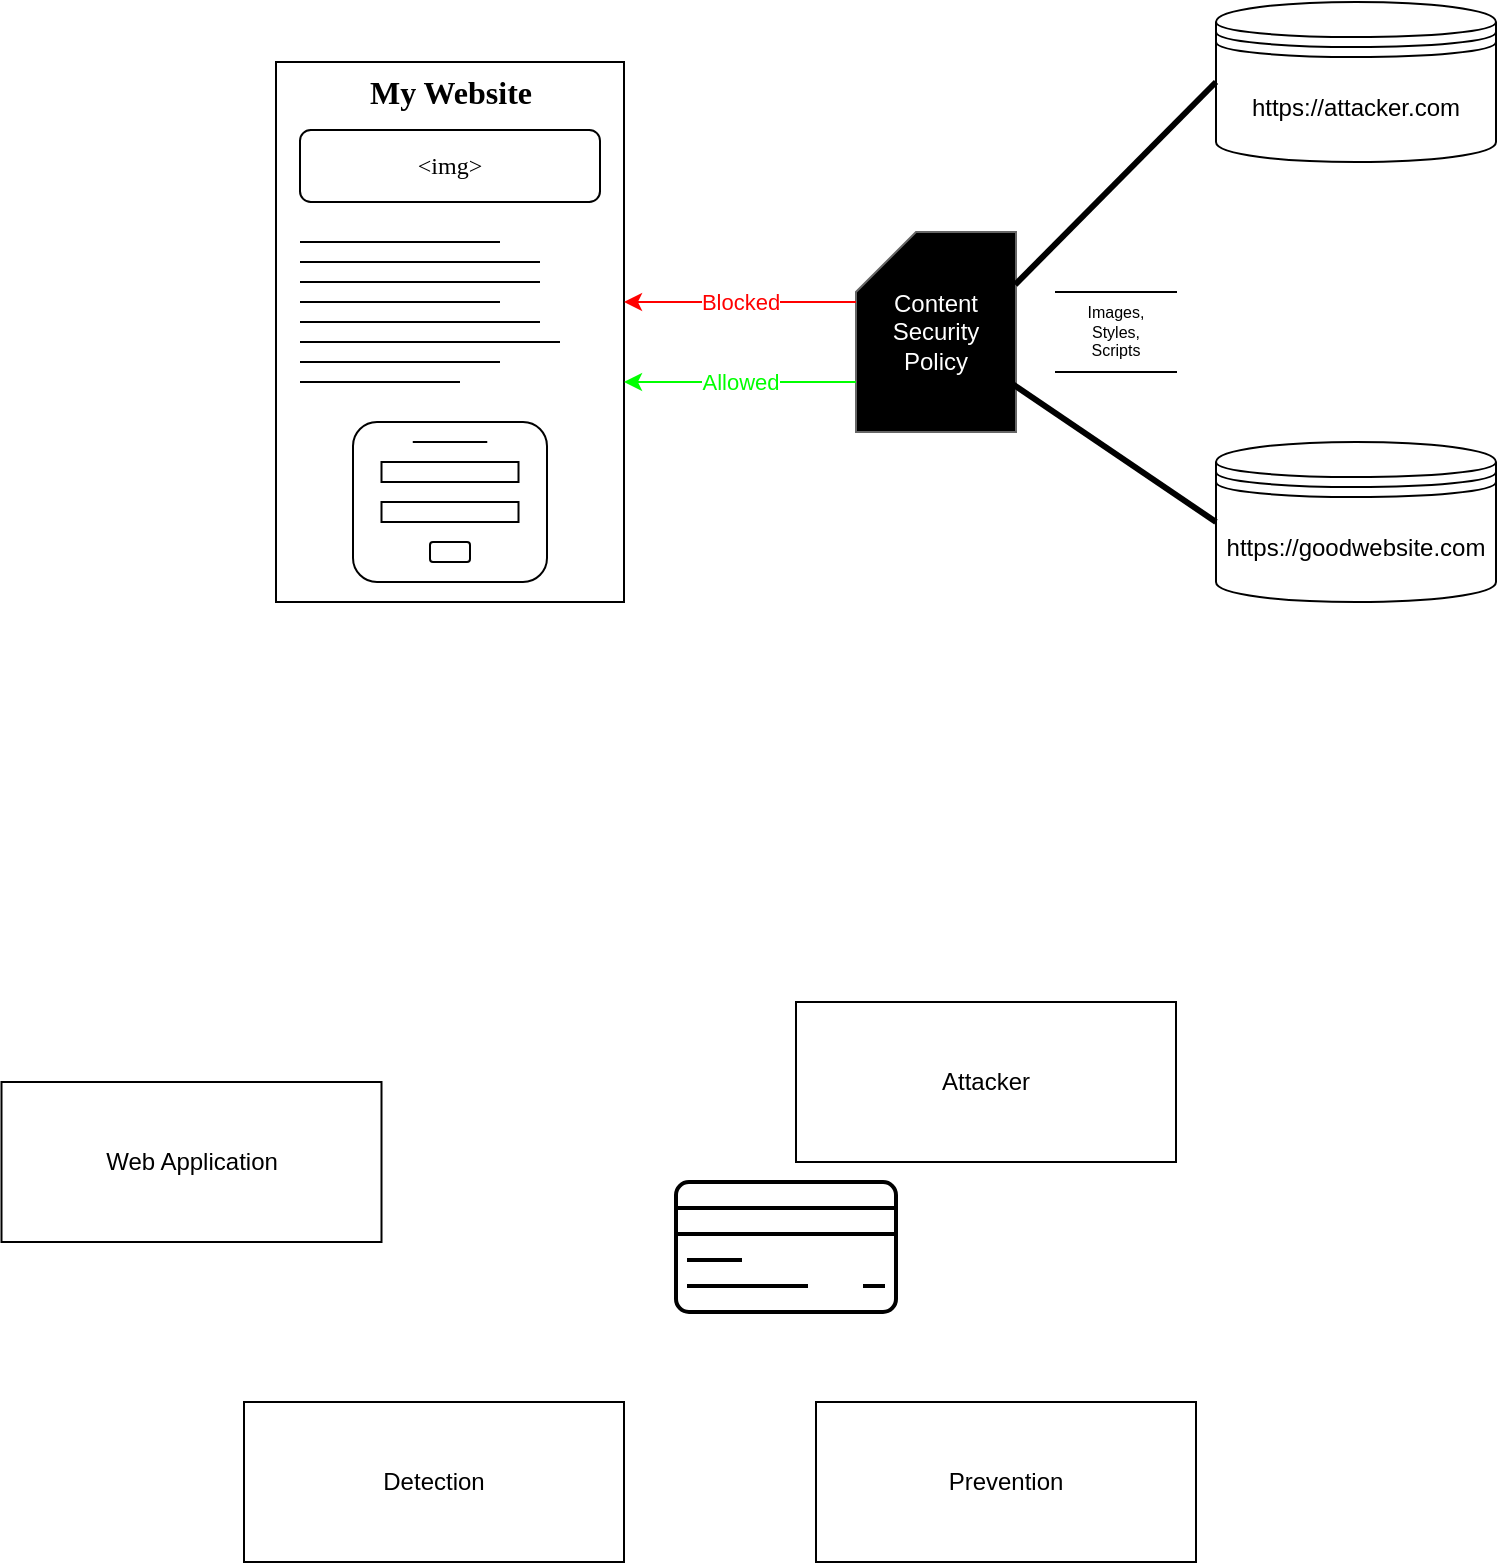 <mxfile version="21.6.8" type="device">
  <diagram name="Page-1" id="jzWoKKnhs7uoEoZhX706">
    <mxGraphModel dx="1050" dy="534" grid="1" gridSize="10" guides="1" tooltips="1" connect="1" arrows="1" fold="1" page="1" pageScale="1" pageWidth="827" pageHeight="1169" math="0" shadow="0">
      <root>
        <mxCell id="0" />
        <mxCell id="1" parent="0" />
        <mxCell id="YEzhFeXWQNS4nliDZYVC-1" value="" style="rounded=0;whiteSpace=wrap;html=1;movable=1;resizable=1;rotatable=1;deletable=1;editable=1;locked=0;connectable=1;" parent="1" vertex="1">
          <mxGeometry x="300" y="170" width="174" height="270" as="geometry" />
        </mxCell>
        <mxCell id="O8ClCy0ZSK8XT-tHJCLy-1" value="&lt;font face=&quot;Verdana&quot;&gt;&amp;lt;img&amp;gt;&lt;/font&gt;" style="rounded=1;whiteSpace=wrap;html=1;movable=1;resizable=1;rotatable=1;deletable=1;editable=1;locked=0;connectable=1;" parent="1" vertex="1">
          <mxGeometry x="312" y="204" width="150" height="36" as="geometry" />
        </mxCell>
        <mxCell id="O8ClCy0ZSK8XT-tHJCLy-13" value="" style="endArrow=none;html=1;rounded=0;movable=1;resizable=1;rotatable=1;deletable=1;editable=1;locked=0;connectable=1;" parent="1" edge="1">
          <mxGeometry width="50" height="50" relative="1" as="geometry">
            <mxPoint x="412" y="260" as="sourcePoint" />
            <mxPoint x="312" y="260" as="targetPoint" />
            <Array as="points" />
          </mxGeometry>
        </mxCell>
        <mxCell id="O8ClCy0ZSK8XT-tHJCLy-14" value="" style="endArrow=none;html=1;rounded=0;movable=1;resizable=1;rotatable=1;deletable=1;editable=1;locked=0;connectable=1;" parent="1" edge="1">
          <mxGeometry width="50" height="50" relative="1" as="geometry">
            <mxPoint x="432" y="270" as="sourcePoint" />
            <mxPoint x="312" y="270" as="targetPoint" />
            <Array as="points" />
          </mxGeometry>
        </mxCell>
        <mxCell id="O8ClCy0ZSK8XT-tHJCLy-15" value="" style="endArrow=none;html=1;rounded=0;movable=1;resizable=1;rotatable=1;deletable=1;editable=1;locked=0;connectable=1;" parent="1" edge="1">
          <mxGeometry width="50" height="50" relative="1" as="geometry">
            <mxPoint x="432" y="280" as="sourcePoint" />
            <mxPoint x="312" y="280" as="targetPoint" />
            <Array as="points" />
          </mxGeometry>
        </mxCell>
        <mxCell id="O8ClCy0ZSK8XT-tHJCLy-16" value="" style="endArrow=none;html=1;rounded=0;movable=1;resizable=1;rotatable=1;deletable=1;editable=1;locked=0;connectable=1;" parent="1" edge="1">
          <mxGeometry width="50" height="50" relative="1" as="geometry">
            <mxPoint x="412" y="290" as="sourcePoint" />
            <mxPoint x="312" y="290" as="targetPoint" />
            <Array as="points" />
          </mxGeometry>
        </mxCell>
        <mxCell id="O8ClCy0ZSK8XT-tHJCLy-17" value="" style="endArrow=none;html=1;rounded=0;movable=1;resizable=1;rotatable=1;deletable=1;editable=1;locked=0;connectable=1;" parent="1" edge="1">
          <mxGeometry width="50" height="50" relative="1" as="geometry">
            <mxPoint x="432" y="300" as="sourcePoint" />
            <mxPoint x="312" y="300" as="targetPoint" />
            <Array as="points" />
          </mxGeometry>
        </mxCell>
        <mxCell id="O8ClCy0ZSK8XT-tHJCLy-18" value="" style="endArrow=none;html=1;rounded=0;movable=1;resizable=1;rotatable=1;deletable=1;editable=1;locked=0;connectable=1;" parent="1" edge="1">
          <mxGeometry width="50" height="50" relative="1" as="geometry">
            <mxPoint x="442" y="310" as="sourcePoint" />
            <mxPoint x="312" y="310" as="targetPoint" />
            <Array as="points" />
          </mxGeometry>
        </mxCell>
        <mxCell id="O8ClCy0ZSK8XT-tHJCLy-19" value="" style="endArrow=none;html=1;rounded=0;movable=1;resizable=1;rotatable=1;deletable=1;editable=1;locked=0;connectable=1;" parent="1" edge="1">
          <mxGeometry width="50" height="50" relative="1" as="geometry">
            <mxPoint x="412" y="320" as="sourcePoint" />
            <mxPoint x="312" y="320" as="targetPoint" />
            <Array as="points" />
          </mxGeometry>
        </mxCell>
        <mxCell id="O8ClCy0ZSK8XT-tHJCLy-20" value="" style="endArrow=none;html=1;rounded=0;movable=1;resizable=1;rotatable=1;deletable=1;editable=1;locked=0;connectable=1;" parent="1" edge="1">
          <mxGeometry width="50" height="50" relative="1" as="geometry">
            <mxPoint x="392" y="330" as="sourcePoint" />
            <mxPoint x="312" y="330" as="targetPoint" />
            <Array as="points" />
          </mxGeometry>
        </mxCell>
        <mxCell id="O8ClCy0ZSK8XT-tHJCLy-21" value="" style="rounded=1;whiteSpace=wrap;html=1;movable=1;resizable=1;rotatable=1;deletable=1;editable=1;locked=0;connectable=1;" parent="1" vertex="1">
          <mxGeometry x="338.5" y="350" width="97" height="80" as="geometry" />
        </mxCell>
        <mxCell id="O8ClCy0ZSK8XT-tHJCLy-22" value="" style="rounded=0;whiteSpace=wrap;html=1;movable=1;resizable=1;rotatable=1;deletable=1;editable=1;locked=0;connectable=1;" parent="1" vertex="1">
          <mxGeometry x="352.75" y="370" width="68.5" height="10" as="geometry" />
        </mxCell>
        <mxCell id="O8ClCy0ZSK8XT-tHJCLy-24" value="" style="rounded=1;whiteSpace=wrap;html=1;movable=1;resizable=1;rotatable=1;deletable=1;editable=1;locked=0;connectable=1;" parent="1" vertex="1">
          <mxGeometry x="377" y="410" width="20" height="10" as="geometry" />
        </mxCell>
        <mxCell id="O8ClCy0ZSK8XT-tHJCLy-25" value="" style="endArrow=none;html=1;rounded=0;movable=1;resizable=1;rotatable=1;deletable=1;editable=1;locked=0;connectable=1;" parent="1" edge="1">
          <mxGeometry width="50" height="50" relative="1" as="geometry">
            <mxPoint x="405.63" y="360" as="sourcePoint" />
            <mxPoint x="368.38" y="360" as="targetPoint" />
            <Array as="points" />
          </mxGeometry>
        </mxCell>
        <mxCell id="O8ClCy0ZSK8XT-tHJCLy-26" value="" style="rounded=0;whiteSpace=wrap;html=1;movable=1;resizable=1;rotatable=1;deletable=1;editable=1;locked=0;connectable=1;" parent="1" vertex="1">
          <mxGeometry x="352.75" y="390" width="68.5" height="10" as="geometry" />
        </mxCell>
        <mxCell id="O8ClCy0ZSK8XT-tHJCLy-27" value="" style="endArrow=none;html=1;rounded=0;movable=1;resizable=1;rotatable=1;deletable=1;editable=1;locked=0;connectable=1;" parent="1" edge="1">
          <mxGeometry width="50" height="50" relative="1" as="geometry">
            <mxPoint x="400" y="370" as="sourcePoint" />
            <mxPoint x="362.75" y="370" as="targetPoint" />
            <Array as="points" />
          </mxGeometry>
        </mxCell>
        <mxCell id="O8ClCy0ZSK8XT-tHJCLy-32" value="https://goodwebsite.com" style="shape=datastore;whiteSpace=wrap;html=1;" parent="1" vertex="1">
          <mxGeometry x="770" y="360" width="140" height="80" as="geometry" />
        </mxCell>
        <mxCell id="O8ClCy0ZSK8XT-tHJCLy-33" value="https://attacker.com" style="shape=datastore;whiteSpace=wrap;html=1;" parent="1" vertex="1">
          <mxGeometry x="770" y="140" width="140" height="80" as="geometry" />
        </mxCell>
        <mxCell id="O8ClCy0ZSK8XT-tHJCLy-35" value="Content Security Policy" style="shape=card;whiteSpace=wrap;html=1;fillColor=#000000;fontColor=#FFFFFF;strokeColor=#666666;fillStyle=auto;" parent="1" vertex="1">
          <mxGeometry x="590" y="255" width="80" height="100" as="geometry" />
        </mxCell>
        <mxCell id="O8ClCy0ZSK8XT-tHJCLy-36" value="" style="endArrow=none;html=1;exitX=0.995;exitY=0.263;exitDx=0;exitDy=0;exitPerimeter=0;strokeWidth=3;rounded=0;" parent="1" source="O8ClCy0ZSK8XT-tHJCLy-35" edge="1">
          <mxGeometry width="50" height="50" relative="1" as="geometry">
            <mxPoint x="720" y="230" as="sourcePoint" />
            <mxPoint x="770" y="180" as="targetPoint" />
          </mxGeometry>
        </mxCell>
        <mxCell id="O8ClCy0ZSK8XT-tHJCLy-37" value="" style="endArrow=none;html=1;rounded=0;exitX=0.982;exitY=0.762;exitDx=0;exitDy=0;exitPerimeter=0;entryX=0;entryY=0.5;entryDx=0;entryDy=0;strokeWidth=3;" parent="1" source="O8ClCy0ZSK8XT-tHJCLy-35" target="O8ClCy0ZSK8XT-tHJCLy-32" edge="1">
          <mxGeometry width="50" height="50" relative="1" as="geometry">
            <mxPoint x="690" y="420" as="sourcePoint" />
            <mxPoint x="786" y="321" as="targetPoint" />
          </mxGeometry>
        </mxCell>
        <mxCell id="O8ClCy0ZSK8XT-tHJCLy-40" value="" style="endArrow=classic;html=1;rounded=0;strokeColor=#ff0000;" parent="1" edge="1">
          <mxGeometry relative="1" as="geometry">
            <mxPoint x="590" y="290" as="sourcePoint" />
            <mxPoint x="474" y="290" as="targetPoint" />
          </mxGeometry>
        </mxCell>
        <mxCell id="O8ClCy0ZSK8XT-tHJCLy-41" value="Blocked" style="edgeLabel;resizable=0;html=1;align=center;verticalAlign=middle;fontColor=#ff0000;" parent="O8ClCy0ZSK8XT-tHJCLy-40" connectable="0" vertex="1">
          <mxGeometry relative="1" as="geometry" />
        </mxCell>
        <mxCell id="O8ClCy0ZSK8XT-tHJCLy-42" value="" style="endArrow=classic;html=1;rounded=0;strokeColor=#00ff00;" parent="1" edge="1">
          <mxGeometry relative="1" as="geometry">
            <mxPoint x="590" y="330" as="sourcePoint" />
            <mxPoint x="474" y="330" as="targetPoint" />
          </mxGeometry>
        </mxCell>
        <mxCell id="O8ClCy0ZSK8XT-tHJCLy-43" value="Allowed" style="edgeLabel;resizable=0;html=1;align=center;verticalAlign=middle;fontColor=#00ff00;" parent="O8ClCy0ZSK8XT-tHJCLy-42" connectable="0" vertex="1">
          <mxGeometry relative="1" as="geometry" />
        </mxCell>
        <mxCell id="O8ClCy0ZSK8XT-tHJCLy-49" value="Images,&lt;br style=&quot;font-size: 8px;&quot;&gt;Styles,&lt;br style=&quot;font-size: 8px;&quot;&gt;Scripts" style="shape=partialRectangle;whiteSpace=wrap;html=1;left=0;right=0;fillColor=none;fontSize=8;" parent="1" vertex="1">
          <mxGeometry x="690" y="285" width="60" height="40" as="geometry" />
        </mxCell>
        <mxCell id="O8ClCy0ZSK8XT-tHJCLy-50" value="&lt;font style=&quot;font-size: 16px;&quot;&gt;My Website&lt;/font&gt;" style="text;strokeColor=none;fillColor=none;html=1;fontSize=24;fontStyle=1;verticalAlign=middle;align=center;fontFamily=Comic Sans MS;" parent="1" vertex="1">
          <mxGeometry x="312" y="170" width="150" height="25" as="geometry" />
        </mxCell>
        <mxCell id="PxbV2Yx8vaUQ-3Y8Eipc-1" value="Attacker" style="rounded=0;whiteSpace=wrap;html=1;" vertex="1" parent="1">
          <mxGeometry x="560" y="640" width="190" height="80" as="geometry" />
        </mxCell>
        <mxCell id="PxbV2Yx8vaUQ-3Y8Eipc-2" value="Web Application" style="rounded=0;whiteSpace=wrap;html=1;" vertex="1" parent="1">
          <mxGeometry x="162.75" y="680" width="190" height="80" as="geometry" />
        </mxCell>
        <mxCell id="PxbV2Yx8vaUQ-3Y8Eipc-5" value="Prevention" style="rounded=0;whiteSpace=wrap;html=1;" vertex="1" parent="1">
          <mxGeometry x="570" y="840" width="190" height="80" as="geometry" />
        </mxCell>
        <mxCell id="PxbV2Yx8vaUQ-3Y8Eipc-6" value="Detection" style="rounded=0;whiteSpace=wrap;html=1;" vertex="1" parent="1">
          <mxGeometry x="284" y="840" width="190" height="80" as="geometry" />
        </mxCell>
        <mxCell id="PxbV2Yx8vaUQ-3Y8Eipc-9" value="" style="html=1;verticalLabelPosition=bottom;align=center;labelBackgroundColor=#ffffff;verticalAlign=top;strokeWidth=2;strokeColor=#000000;shadow=0;dashed=0;shape=mxgraph.ios7.icons.credit_card;" vertex="1" parent="1">
          <mxGeometry x="500" y="730" width="110" height="65" as="geometry" />
        </mxCell>
      </root>
    </mxGraphModel>
  </diagram>
</mxfile>
